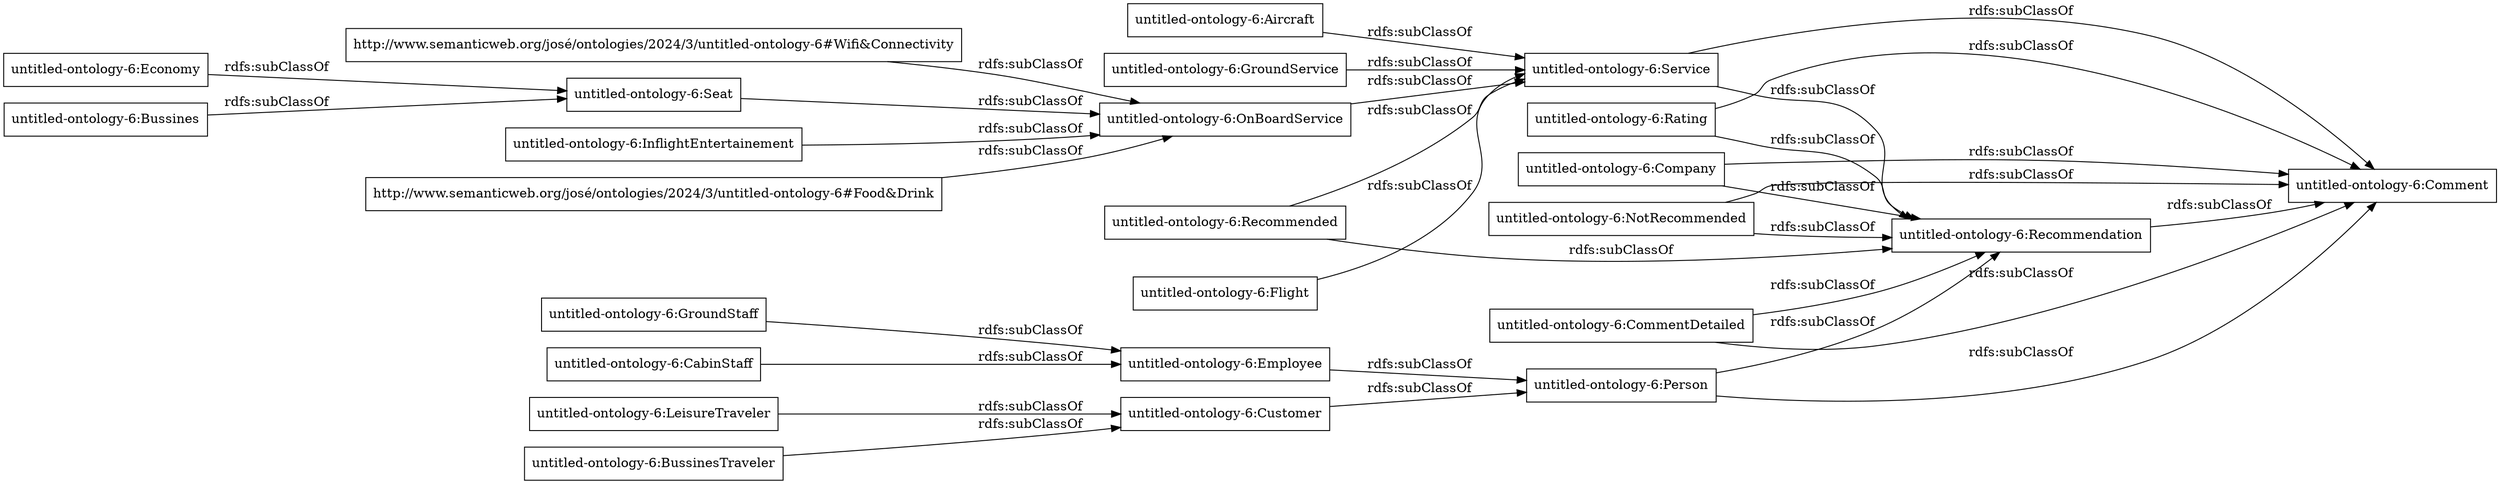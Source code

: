 digraph ar2dtool_diagram { 
rankdir=LR;
size="1000"
node [shape = rectangle, color="black"]; "untitled-ontology-6:OnBoardService" "untitled-ontology-6:LeisureTraveler" "untitled-ontology-6:Company" "untitled-ontology-6:Flight" "untitled-ontology-6:Employee" "untitled-ontology-6:Recommended" "untitled-ontology-6:GroundStaff" "untitled-ontology-6:Customer" "untitled-ontology-6:Service" "http://www.semanticweb.org/josé/ontologies/2024/3/untitled-ontology-6#Wifi&Connectivity" "untitled-ontology-6:NotRecommended" "untitled-ontology-6:Economy" "untitled-ontology-6:Aircraft" "untitled-ontology-6:BussinesTraveler" "untitled-ontology-6:GroundService" "untitled-ontology-6:Rating" "untitled-ontology-6:Bussines" "untitled-ontology-6:Seat" "untitled-ontology-6:InflightEntertainement" "untitled-ontology-6:Person" "untitled-ontology-6:Recommendation" "untitled-ontology-6:CabinStaff" "untitled-ontology-6:CommentDetailed" "http://www.semanticweb.org/josé/ontologies/2024/3/untitled-ontology-6#Food&Drink" "untitled-ontology-6:Comment" ; /*classes style*/
	"untitled-ontology-6:Flight" -> "untitled-ontology-6:Service" [ label = "rdfs:subClassOf" ];
	"untitled-ontology-6:LeisureTraveler" -> "untitled-ontology-6:Customer" [ label = "rdfs:subClassOf" ];
	"untitled-ontology-6:GroundService" -> "untitled-ontology-6:Service" [ label = "rdfs:subClassOf" ];
	"untitled-ontology-6:NotRecommended" -> "untitled-ontology-6:Recommendation" [ label = "rdfs:subClassOf" ];
	"untitled-ontology-6:NotRecommended" -> "untitled-ontology-6:Comment" [ label = "rdfs:subClassOf" ];
	"untitled-ontology-6:GroundStaff" -> "untitled-ontology-6:Employee" [ label = "rdfs:subClassOf" ];
	"untitled-ontology-6:Recommended" -> "untitled-ontology-6:Service" [ label = "rdfs:subClassOf" ];
	"untitled-ontology-6:Recommended" -> "untitled-ontology-6:Recommendation" [ label = "rdfs:subClassOf" ];
	"untitled-ontology-6:BussinesTraveler" -> "untitled-ontology-6:Customer" [ label = "rdfs:subClassOf" ];
	"http://www.semanticweb.org/josé/ontologies/2024/3/untitled-ontology-6#Wifi&Connectivity" -> "untitled-ontology-6:OnBoardService" [ label = "rdfs:subClassOf" ];
	"untitled-ontology-6:Customer" -> "untitled-ontology-6:Person" [ label = "rdfs:subClassOf" ];
	"untitled-ontology-6:InflightEntertainement" -> "untitled-ontology-6:OnBoardService" [ label = "rdfs:subClassOf" ];
	"untitled-ontology-6:Bussines" -> "untitled-ontology-6:Seat" [ label = "rdfs:subClassOf" ];
	"untitled-ontology-6:Employee" -> "untitled-ontology-6:Person" [ label = "rdfs:subClassOf" ];
	"untitled-ontology-6:Aircraft" -> "untitled-ontology-6:Service" [ label = "rdfs:subClassOf" ];
	"untitled-ontology-6:OnBoardService" -> "untitled-ontology-6:Service" [ label = "rdfs:subClassOf" ];
	"untitled-ontology-6:Rating" -> "untitled-ontology-6:Recommendation" [ label = "rdfs:subClassOf" ];
	"untitled-ontology-6:Rating" -> "untitled-ontology-6:Comment" [ label = "rdfs:subClassOf" ];
	"http://www.semanticweb.org/josé/ontologies/2024/3/untitled-ontology-6#Food&Drink" -> "untitled-ontology-6:OnBoardService" [ label = "rdfs:subClassOf" ];
	"untitled-ontology-6:Recommendation" -> "untitled-ontology-6:Comment" [ label = "rdfs:subClassOf" ];
	"untitled-ontology-6:Seat" -> "untitled-ontology-6:OnBoardService" [ label = "rdfs:subClassOf" ];
	"untitled-ontology-6:CabinStaff" -> "untitled-ontology-6:Employee" [ label = "rdfs:subClassOf" ];
	"untitled-ontology-6:Service" -> "untitled-ontology-6:Recommendation" [ label = "rdfs:subClassOf" ];
	"untitled-ontology-6:Service" -> "untitled-ontology-6:Comment" [ label = "rdfs:subClassOf" ];
	"untitled-ontology-6:Company" -> "untitled-ontology-6:Recommendation" [ label = "rdfs:subClassOf" ];
	"untitled-ontology-6:Company" -> "untitled-ontology-6:Comment" [ label = "rdfs:subClassOf" ];
	"untitled-ontology-6:CommentDetailed" -> "untitled-ontology-6:Recommendation" [ label = "rdfs:subClassOf" ];
	"untitled-ontology-6:CommentDetailed" -> "untitled-ontology-6:Comment" [ label = "rdfs:subClassOf" ];
	"untitled-ontology-6:Person" -> "untitled-ontology-6:Recommendation" [ label = "rdfs:subClassOf" ];
	"untitled-ontology-6:Person" -> "untitled-ontology-6:Comment" [ label = "rdfs:subClassOf" ];
	"untitled-ontology-6:Economy" -> "untitled-ontology-6:Seat" [ label = "rdfs:subClassOf" ];

}
